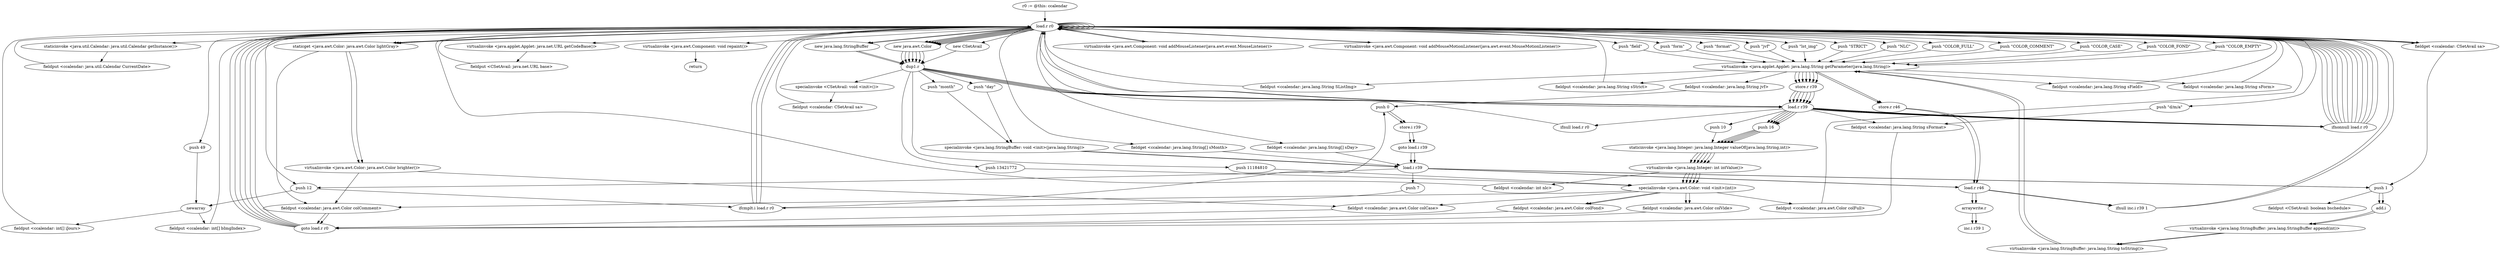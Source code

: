 digraph "" {
    "r0 := @this: ccalendar"
    "load.r r0"
    "r0 := @this: ccalendar"->"load.r r0";
    "staticinvoke <java.util.Calendar: java.util.Calendar getInstance()>"
    "load.r r0"->"staticinvoke <java.util.Calendar: java.util.Calendar getInstance()>";
    "fieldput <ccalendar: java.util.Calendar CurrentDate>"
    "staticinvoke <java.util.Calendar: java.util.Calendar getInstance()>"->"fieldput <ccalendar: java.util.Calendar CurrentDate>";
    "fieldput <ccalendar: java.util.Calendar CurrentDate>"->"load.r r0";
    "load.r r0"->"load.r r0";
    "push \"lst_img\""
    "load.r r0"->"push \"lst_img\"";
    "virtualinvoke <java.applet.Applet: java.lang.String getParameter(java.lang.String)>"
    "push \"lst_img\""->"virtualinvoke <java.applet.Applet: java.lang.String getParameter(java.lang.String)>";
    "fieldput <ccalendar: java.lang.String SListImg>"
    "virtualinvoke <java.applet.Applet: java.lang.String getParameter(java.lang.String)>"->"fieldput <ccalendar: java.lang.String SListImg>";
    "fieldput <ccalendar: java.lang.String SListImg>"->"load.r r0";
    "push 49"
    "load.r r0"->"push 49";
    "newarray"
    "push 49"->"newarray";
    "fieldput <ccalendar: int[] iJours>"
    "newarray"->"fieldput <ccalendar: int[] iJours>";
    "fieldput <ccalendar: int[] iJours>"->"load.r r0";
    "push 12"
    "load.r r0"->"push 12";
    "push 12"->"newarray";
    "fieldput <ccalendar: int[] bImgIndex>"
    "newarray"->"fieldput <ccalendar: int[] bImgIndex>";
    "fieldput <ccalendar: int[] bImgIndex>"->"load.r r0";
    "new CSetAvail"
    "load.r r0"->"new CSetAvail";
    "dup1.r"
    "new CSetAvail"->"dup1.r";
    "specialinvoke <CSetAvail: void <init>()>"
    "dup1.r"->"specialinvoke <CSetAvail: void <init>()>";
    "fieldput <ccalendar: CSetAvail sa>"
    "specialinvoke <CSetAvail: void <init>()>"->"fieldput <ccalendar: CSetAvail sa>";
    "fieldput <ccalendar: CSetAvail sa>"->"load.r r0";
    "fieldget <ccalendar: CSetAvail sa>"
    "load.r r0"->"fieldget <ccalendar: CSetAvail sa>";
    "fieldget <ccalendar: CSetAvail sa>"->"load.r r0";
    "virtualinvoke <java.applet.Applet: java.net.URL getCodeBase()>"
    "load.r r0"->"virtualinvoke <java.applet.Applet: java.net.URL getCodeBase()>";
    "fieldput <CSetAvail: java.net.URL base>"
    "virtualinvoke <java.applet.Applet: java.net.URL getCodeBase()>"->"fieldput <CSetAvail: java.net.URL base>";
    "fieldput <CSetAvail: java.net.URL base>"->"load.r r0";
    "load.r r0"->"load.r r0";
    "push \"STRICT\""
    "load.r r0"->"push \"STRICT\"";
    "push \"STRICT\""->"virtualinvoke <java.applet.Applet: java.lang.String getParameter(java.lang.String)>";
    "fieldput <ccalendar: java.lang.String sStrict>"
    "virtualinvoke <java.applet.Applet: java.lang.String getParameter(java.lang.String)>"->"fieldput <ccalendar: java.lang.String sStrict>";
    "fieldput <ccalendar: java.lang.String sStrict>"->"load.r r0";
    "push \"NLC\""
    "load.r r0"->"push \"NLC\"";
    "push \"NLC\""->"virtualinvoke <java.applet.Applet: java.lang.String getParameter(java.lang.String)>";
    "store.r r39"
    "virtualinvoke <java.applet.Applet: java.lang.String getParameter(java.lang.String)>"->"store.r r39";
    "load.r r39"
    "store.r r39"->"load.r r39";
    "ifnull load.r r0"
    "load.r r39"->"ifnull load.r r0";
    "ifnull load.r r0"->"load.r r0";
    "load.r r0"->"load.r r39";
    "push 10"
    "load.r r39"->"push 10";
    "staticinvoke <java.lang.Integer: java.lang.Integer valueOf(java.lang.String,int)>"
    "push 10"->"staticinvoke <java.lang.Integer: java.lang.Integer valueOf(java.lang.String,int)>";
    "virtualinvoke <java.lang.Integer: int intValue()>"
    "staticinvoke <java.lang.Integer: java.lang.Integer valueOf(java.lang.String,int)>"->"virtualinvoke <java.lang.Integer: int intValue()>";
    "fieldput <ccalendar: int nlc>"
    "virtualinvoke <java.lang.Integer: int intValue()>"->"fieldput <ccalendar: int nlc>";
    "fieldput <ccalendar: int nlc>"->"load.r r0";
    "push \"COLOR_FULL\""
    "load.r r0"->"push \"COLOR_FULL\"";
    "push \"COLOR_FULL\""->"virtualinvoke <java.applet.Applet: java.lang.String getParameter(java.lang.String)>";
    "virtualinvoke <java.applet.Applet: java.lang.String getParameter(java.lang.String)>"->"store.r r39";
    "store.r r39"->"load.r r39";
    "ifnonnull load.r r0"
    "load.r r39"->"ifnonnull load.r r0";
    "ifnonnull load.r r0"->"load.r r0";
    "staticget <java.awt.Color: java.awt.Color lightGray>"
    "load.r r0"->"staticget <java.awt.Color: java.awt.Color lightGray>";
    "virtualinvoke <java.awt.Color: java.awt.Color brighter()>"
    "staticget <java.awt.Color: java.awt.Color lightGray>"->"virtualinvoke <java.awt.Color: java.awt.Color brighter()>";
    "fieldput <ccalendar: java.awt.Color colComment>"
    "virtualinvoke <java.awt.Color: java.awt.Color brighter()>"->"fieldput <ccalendar: java.awt.Color colComment>";
    "goto load.r r0"
    "fieldput <ccalendar: java.awt.Color colComment>"->"goto load.r r0";
    "goto load.r r0"->"load.r r0";
    "push \"COLOR_COMMENT\""
    "load.r r0"->"push \"COLOR_COMMENT\"";
    "push \"COLOR_COMMENT\""->"virtualinvoke <java.applet.Applet: java.lang.String getParameter(java.lang.String)>";
    "virtualinvoke <java.applet.Applet: java.lang.String getParameter(java.lang.String)>"->"store.r r39";
    "store.r r39"->"load.r r39";
    "load.r r39"->"ifnonnull load.r r0";
    "ifnonnull load.r r0"->"load.r r0";
    "load.r r0"->"staticget <java.awt.Color: java.awt.Color lightGray>";
    "staticget <java.awt.Color: java.awt.Color lightGray>"->"fieldput <ccalendar: java.awt.Color colComment>";
    "fieldput <ccalendar: java.awt.Color colComment>"->"goto load.r r0";
    "goto load.r r0"->"load.r r0";
    "push \"COLOR_CASE\""
    "load.r r0"->"push \"COLOR_CASE\"";
    "push \"COLOR_CASE\""->"virtualinvoke <java.applet.Applet: java.lang.String getParameter(java.lang.String)>";
    "virtualinvoke <java.applet.Applet: java.lang.String getParameter(java.lang.String)>"->"store.r r39";
    "store.r r39"->"load.r r39";
    "load.r r39"->"ifnonnull load.r r0";
    "ifnonnull load.r r0"->"load.r r0";
    "load.r r0"->"staticget <java.awt.Color: java.awt.Color lightGray>";
    "staticget <java.awt.Color: java.awt.Color lightGray>"->"virtualinvoke <java.awt.Color: java.awt.Color brighter()>";
    "fieldput <ccalendar: java.awt.Color colCase>"
    "virtualinvoke <java.awt.Color: java.awt.Color brighter()>"->"fieldput <ccalendar: java.awt.Color colCase>";
    "fieldput <ccalendar: java.awt.Color colCase>"->"goto load.r r0";
    "goto load.r r0"->"load.r r0";
    "push \"COLOR_FOND\""
    "load.r r0"->"push \"COLOR_FOND\"";
    "push \"COLOR_FOND\""->"virtualinvoke <java.applet.Applet: java.lang.String getParameter(java.lang.String)>";
    "virtualinvoke <java.applet.Applet: java.lang.String getParameter(java.lang.String)>"->"store.r r39";
    "store.r r39"->"load.r r39";
    "load.r r39"->"ifnonnull load.r r0";
    "ifnonnull load.r r0"->"load.r r0";
    "new java.awt.Color"
    "load.r r0"->"new java.awt.Color";
    "new java.awt.Color"->"dup1.r";
    "push 13421772"
    "dup1.r"->"push 13421772";
    "specialinvoke <java.awt.Color: void <init>(int)>"
    "push 13421772"->"specialinvoke <java.awt.Color: void <init>(int)>";
    "fieldput <ccalendar: java.awt.Color colFond>"
    "specialinvoke <java.awt.Color: void <init>(int)>"->"fieldput <ccalendar: java.awt.Color colFond>";
    "fieldput <ccalendar: java.awt.Color colFond>"->"goto load.r r0";
    "goto load.r r0"->"load.r r0";
    "push \"COLOR_EMPTY\""
    "load.r r0"->"push \"COLOR_EMPTY\"";
    "push \"COLOR_EMPTY\""->"virtualinvoke <java.applet.Applet: java.lang.String getParameter(java.lang.String)>";
    "virtualinvoke <java.applet.Applet: java.lang.String getParameter(java.lang.String)>"->"store.r r39";
    "store.r r39"->"load.r r39";
    "load.r r39"->"ifnonnull load.r r0";
    "ifnonnull load.r r0"->"load.r r0";
    "load.r r0"->"new java.awt.Color";
    "new java.awt.Color"->"dup1.r";
    "push 11184810"
    "dup1.r"->"push 11184810";
    "push 11184810"->"specialinvoke <java.awt.Color: void <init>(int)>";
    "fieldput <ccalendar: java.awt.Color colVide>"
    "specialinvoke <java.awt.Color: void <init>(int)>"->"fieldput <ccalendar: java.awt.Color colVide>";
    "fieldput <ccalendar: java.awt.Color colVide>"->"goto load.r r0";
    "goto load.r r0"->"load.r r0";
    "load.r r0"->"load.r r0";
    "push \"field\""
    "load.r r0"->"push \"field\"";
    "push \"field\""->"virtualinvoke <java.applet.Applet: java.lang.String getParameter(java.lang.String)>";
    "fieldput <ccalendar: java.lang.String sField>"
    "virtualinvoke <java.applet.Applet: java.lang.String getParameter(java.lang.String)>"->"fieldput <ccalendar: java.lang.String sField>";
    "fieldput <ccalendar: java.lang.String sField>"->"load.r r0";
    "load.r r0"->"load.r r0";
    "push \"form\""
    "load.r r0"->"push \"form\"";
    "push \"form\""->"virtualinvoke <java.applet.Applet: java.lang.String getParameter(java.lang.String)>";
    "fieldput <ccalendar: java.lang.String sForm>"
    "virtualinvoke <java.applet.Applet: java.lang.String getParameter(java.lang.String)>"->"fieldput <ccalendar: java.lang.String sForm>";
    "fieldput <ccalendar: java.lang.String sForm>"->"load.r r0";
    "push \"format\""
    "load.r r0"->"push \"format\"";
    "push \"format\""->"virtualinvoke <java.applet.Applet: java.lang.String getParameter(java.lang.String)>";
    "virtualinvoke <java.applet.Applet: java.lang.String getParameter(java.lang.String)>"->"store.r r39";
    "store.r r39"->"load.r r39";
    "load.r r39"->"ifnonnull load.r r0";
    "ifnonnull load.r r0"->"load.r r0";
    "push \"d/m/a\""
    "load.r r0"->"push \"d/m/a\"";
    "fieldput <ccalendar: java.lang.String sFormat>"
    "push \"d/m/a\""->"fieldput <ccalendar: java.lang.String sFormat>";
    "fieldput <ccalendar: java.lang.String sFormat>"->"goto load.r r0";
    "goto load.r r0"->"load.r r0";
    "load.r r0"->"load.r r0";
    "push \"jvf\""
    "load.r r0"->"push \"jvf\"";
    "push \"jvf\""->"virtualinvoke <java.applet.Applet: java.lang.String getParameter(java.lang.String)>";
    "fieldput <ccalendar: java.lang.String jvf>"
    "virtualinvoke <java.applet.Applet: java.lang.String getParameter(java.lang.String)>"->"fieldput <ccalendar: java.lang.String jvf>";
    "push 0"
    "fieldput <ccalendar: java.lang.String jvf>"->"push 0";
    "store.i r39"
    "push 0"->"store.i r39";
    "goto load.i r39"
    "store.i r39"->"goto load.i r39";
    "load.i r39"
    "goto load.i r39"->"load.i r39";
    "push 7"
    "load.i r39"->"push 7";
    "ifcmplt.i load.r r0"
    "push 7"->"ifcmplt.i load.r r0";
    "ifcmplt.i load.r r0"->"push 0";
    "push 0"->"store.i r39";
    "store.i r39"->"goto load.i r39";
    "goto load.i r39"->"load.i r39";
    "load.i r39"->"push 12";
    "push 12"->"ifcmplt.i load.r r0";
    "ifcmplt.i load.r r0"->"load.r r0";
    "load.r r0"->"load.r r0";
    "virtualinvoke <java.awt.Component: void addMouseListener(java.awt.event.MouseListener)>"
    "load.r r0"->"virtualinvoke <java.awt.Component: void addMouseListener(java.awt.event.MouseListener)>";
    "virtualinvoke <java.awt.Component: void addMouseListener(java.awt.event.MouseListener)>"->"load.r r0";
    "load.r r0"->"load.r r0";
    "virtualinvoke <java.awt.Component: void addMouseMotionListener(java.awt.event.MouseMotionListener)>"
    "load.r r0"->"virtualinvoke <java.awt.Component: void addMouseMotionListener(java.awt.event.MouseMotionListener)>";
    "virtualinvoke <java.awt.Component: void addMouseMotionListener(java.awt.event.MouseMotionListener)>"->"load.r r0";
    "virtualinvoke <java.awt.Component: void repaint()>"
    "load.r r0"->"virtualinvoke <java.awt.Component: void repaint()>";
    "return"
    "virtualinvoke <java.awt.Component: void repaint()>"->"return";
    "ifcmplt.i load.r r0"->"load.r r0";
    "new java.lang.StringBuffer"
    "load.r r0"->"new java.lang.StringBuffer";
    "new java.lang.StringBuffer"->"dup1.r";
    "push \"month\""
    "dup1.r"->"push \"month\"";
    "specialinvoke <java.lang.StringBuffer: void <init>(java.lang.String)>"
    "push \"month\""->"specialinvoke <java.lang.StringBuffer: void <init>(java.lang.String)>";
    "specialinvoke <java.lang.StringBuffer: void <init>(java.lang.String)>"->"load.i r39";
    "push 1"
    "load.i r39"->"push 1";
    "add.i"
    "push 1"->"add.i";
    "virtualinvoke <java.lang.StringBuffer: java.lang.StringBuffer append(int)>"
    "add.i"->"virtualinvoke <java.lang.StringBuffer: java.lang.StringBuffer append(int)>";
    "virtualinvoke <java.lang.StringBuffer: java.lang.String toString()>"
    "virtualinvoke <java.lang.StringBuffer: java.lang.StringBuffer append(int)>"->"virtualinvoke <java.lang.StringBuffer: java.lang.String toString()>";
    "virtualinvoke <java.lang.StringBuffer: java.lang.String toString()>"->"virtualinvoke <java.applet.Applet: java.lang.String getParameter(java.lang.String)>";
    "store.r r46"
    "virtualinvoke <java.applet.Applet: java.lang.String getParameter(java.lang.String)>"->"store.r r46";
    "load.r r46"
    "store.r r46"->"load.r r46";
    "ifnull inc.i r39 1"
    "load.r r46"->"ifnull inc.i r39 1";
    "ifnull inc.i r39 1"->"load.r r0";
    "fieldget <ccalendar: java.lang.String[] sMonth>"
    "load.r r0"->"fieldget <ccalendar: java.lang.String[] sMonth>";
    "fieldget <ccalendar: java.lang.String[] sMonth>"->"load.i r39";
    "load.i r39"->"load.r r46";
    "arraywrite.r"
    "load.r r46"->"arraywrite.r";
    "inc.i r39 1"
    "arraywrite.r"->"inc.i r39 1";
    "ifcmplt.i load.r r0"->"load.r r0";
    "load.r r0"->"new java.lang.StringBuffer";
    "new java.lang.StringBuffer"->"dup1.r";
    "push \"day\""
    "dup1.r"->"push \"day\"";
    "push \"day\""->"specialinvoke <java.lang.StringBuffer: void <init>(java.lang.String)>";
    "specialinvoke <java.lang.StringBuffer: void <init>(java.lang.String)>"->"load.i r39";
    "load.i r39"->"push 1";
    "push 1"->"add.i";
    "add.i"->"virtualinvoke <java.lang.StringBuffer: java.lang.StringBuffer append(int)>";
    "virtualinvoke <java.lang.StringBuffer: java.lang.StringBuffer append(int)>"->"virtualinvoke <java.lang.StringBuffer: java.lang.String toString()>";
    "virtualinvoke <java.lang.StringBuffer: java.lang.String toString()>"->"virtualinvoke <java.applet.Applet: java.lang.String getParameter(java.lang.String)>";
    "virtualinvoke <java.applet.Applet: java.lang.String getParameter(java.lang.String)>"->"store.r r46";
    "store.r r46"->"load.r r46";
    "load.r r46"->"ifnull inc.i r39 1";
    "ifnull inc.i r39 1"->"load.r r0";
    "fieldget <ccalendar: java.lang.String[] sDay>"
    "load.r r0"->"fieldget <ccalendar: java.lang.String[] sDay>";
    "fieldget <ccalendar: java.lang.String[] sDay>"->"load.i r39";
    "load.i r39"->"load.r r46";
    "load.r r46"->"arraywrite.r";
    "arraywrite.r"->"inc.i r39 1";
    "ifnonnull load.r r0"->"load.r r0";
    "load.r r0"->"load.r r39";
    "load.r r39"->"fieldput <ccalendar: java.lang.String sFormat>";
    "ifnonnull load.r r0"->"load.r r0";
    "load.r r0"->"new java.awt.Color";
    "new java.awt.Color"->"dup1.r";
    "dup1.r"->"load.r r39";
    "push 16"
    "load.r r39"->"push 16";
    "push 16"->"staticinvoke <java.lang.Integer: java.lang.Integer valueOf(java.lang.String,int)>";
    "staticinvoke <java.lang.Integer: java.lang.Integer valueOf(java.lang.String,int)>"->"virtualinvoke <java.lang.Integer: int intValue()>";
    "virtualinvoke <java.lang.Integer: int intValue()>"->"specialinvoke <java.awt.Color: void <init>(int)>";
    "specialinvoke <java.awt.Color: void <init>(int)>"->"fieldput <ccalendar: java.awt.Color colVide>";
    "ifnonnull load.r r0"->"load.r r0";
    "load.r r0"->"new java.awt.Color";
    "new java.awt.Color"->"dup1.r";
    "dup1.r"->"load.r r39";
    "load.r r39"->"push 16";
    "push 16"->"staticinvoke <java.lang.Integer: java.lang.Integer valueOf(java.lang.String,int)>";
    "staticinvoke <java.lang.Integer: java.lang.Integer valueOf(java.lang.String,int)>"->"virtualinvoke <java.lang.Integer: int intValue()>";
    "virtualinvoke <java.lang.Integer: int intValue()>"->"specialinvoke <java.awt.Color: void <init>(int)>";
    "specialinvoke <java.awt.Color: void <init>(int)>"->"fieldput <ccalendar: java.awt.Color colFond>";
    "ifnonnull load.r r0"->"load.r r0";
    "load.r r0"->"new java.awt.Color";
    "new java.awt.Color"->"dup1.r";
    "dup1.r"->"load.r r39";
    "load.r r39"->"push 16";
    "push 16"->"staticinvoke <java.lang.Integer: java.lang.Integer valueOf(java.lang.String,int)>";
    "staticinvoke <java.lang.Integer: java.lang.Integer valueOf(java.lang.String,int)>"->"virtualinvoke <java.lang.Integer: int intValue()>";
    "virtualinvoke <java.lang.Integer: int intValue()>"->"specialinvoke <java.awt.Color: void <init>(int)>";
    "specialinvoke <java.awt.Color: void <init>(int)>"->"fieldput <ccalendar: java.awt.Color colCase>";
    "ifnonnull load.r r0"->"load.r r0";
    "load.r r0"->"new java.awt.Color";
    "new java.awt.Color"->"dup1.r";
    "dup1.r"->"load.r r39";
    "load.r r39"->"push 16";
    "push 16"->"staticinvoke <java.lang.Integer: java.lang.Integer valueOf(java.lang.String,int)>";
    "staticinvoke <java.lang.Integer: java.lang.Integer valueOf(java.lang.String,int)>"->"virtualinvoke <java.lang.Integer: int intValue()>";
    "virtualinvoke <java.lang.Integer: int intValue()>"->"specialinvoke <java.awt.Color: void <init>(int)>";
    "specialinvoke <java.awt.Color: void <init>(int)>"->"fieldput <ccalendar: java.awt.Color colComment>";
    "ifnonnull load.r r0"->"load.r r0";
    "load.r r0"->"new java.awt.Color";
    "new java.awt.Color"->"dup1.r";
    "dup1.r"->"load.r r39";
    "load.r r39"->"push 16";
    "push 16"->"staticinvoke <java.lang.Integer: java.lang.Integer valueOf(java.lang.String,int)>";
    "staticinvoke <java.lang.Integer: java.lang.Integer valueOf(java.lang.String,int)>"->"virtualinvoke <java.lang.Integer: int intValue()>";
    "virtualinvoke <java.lang.Integer: int intValue()>"->"specialinvoke <java.awt.Color: void <init>(int)>";
    "fieldput <ccalendar: java.awt.Color colFull>"
    "specialinvoke <java.awt.Color: void <init>(int)>"->"fieldput <ccalendar: java.awt.Color colFull>";
    "fieldput <ccalendar: java.awt.Color colFull>"->"load.r r0";
    "load.r r0"->"fieldget <ccalendar: CSetAvail sa>";
    "fieldget <ccalendar: CSetAvail sa>"->"push 1";
    "fieldput <CSetAvail: boolean bschedule>"
    "push 1"->"fieldput <CSetAvail: boolean bschedule>";
}
